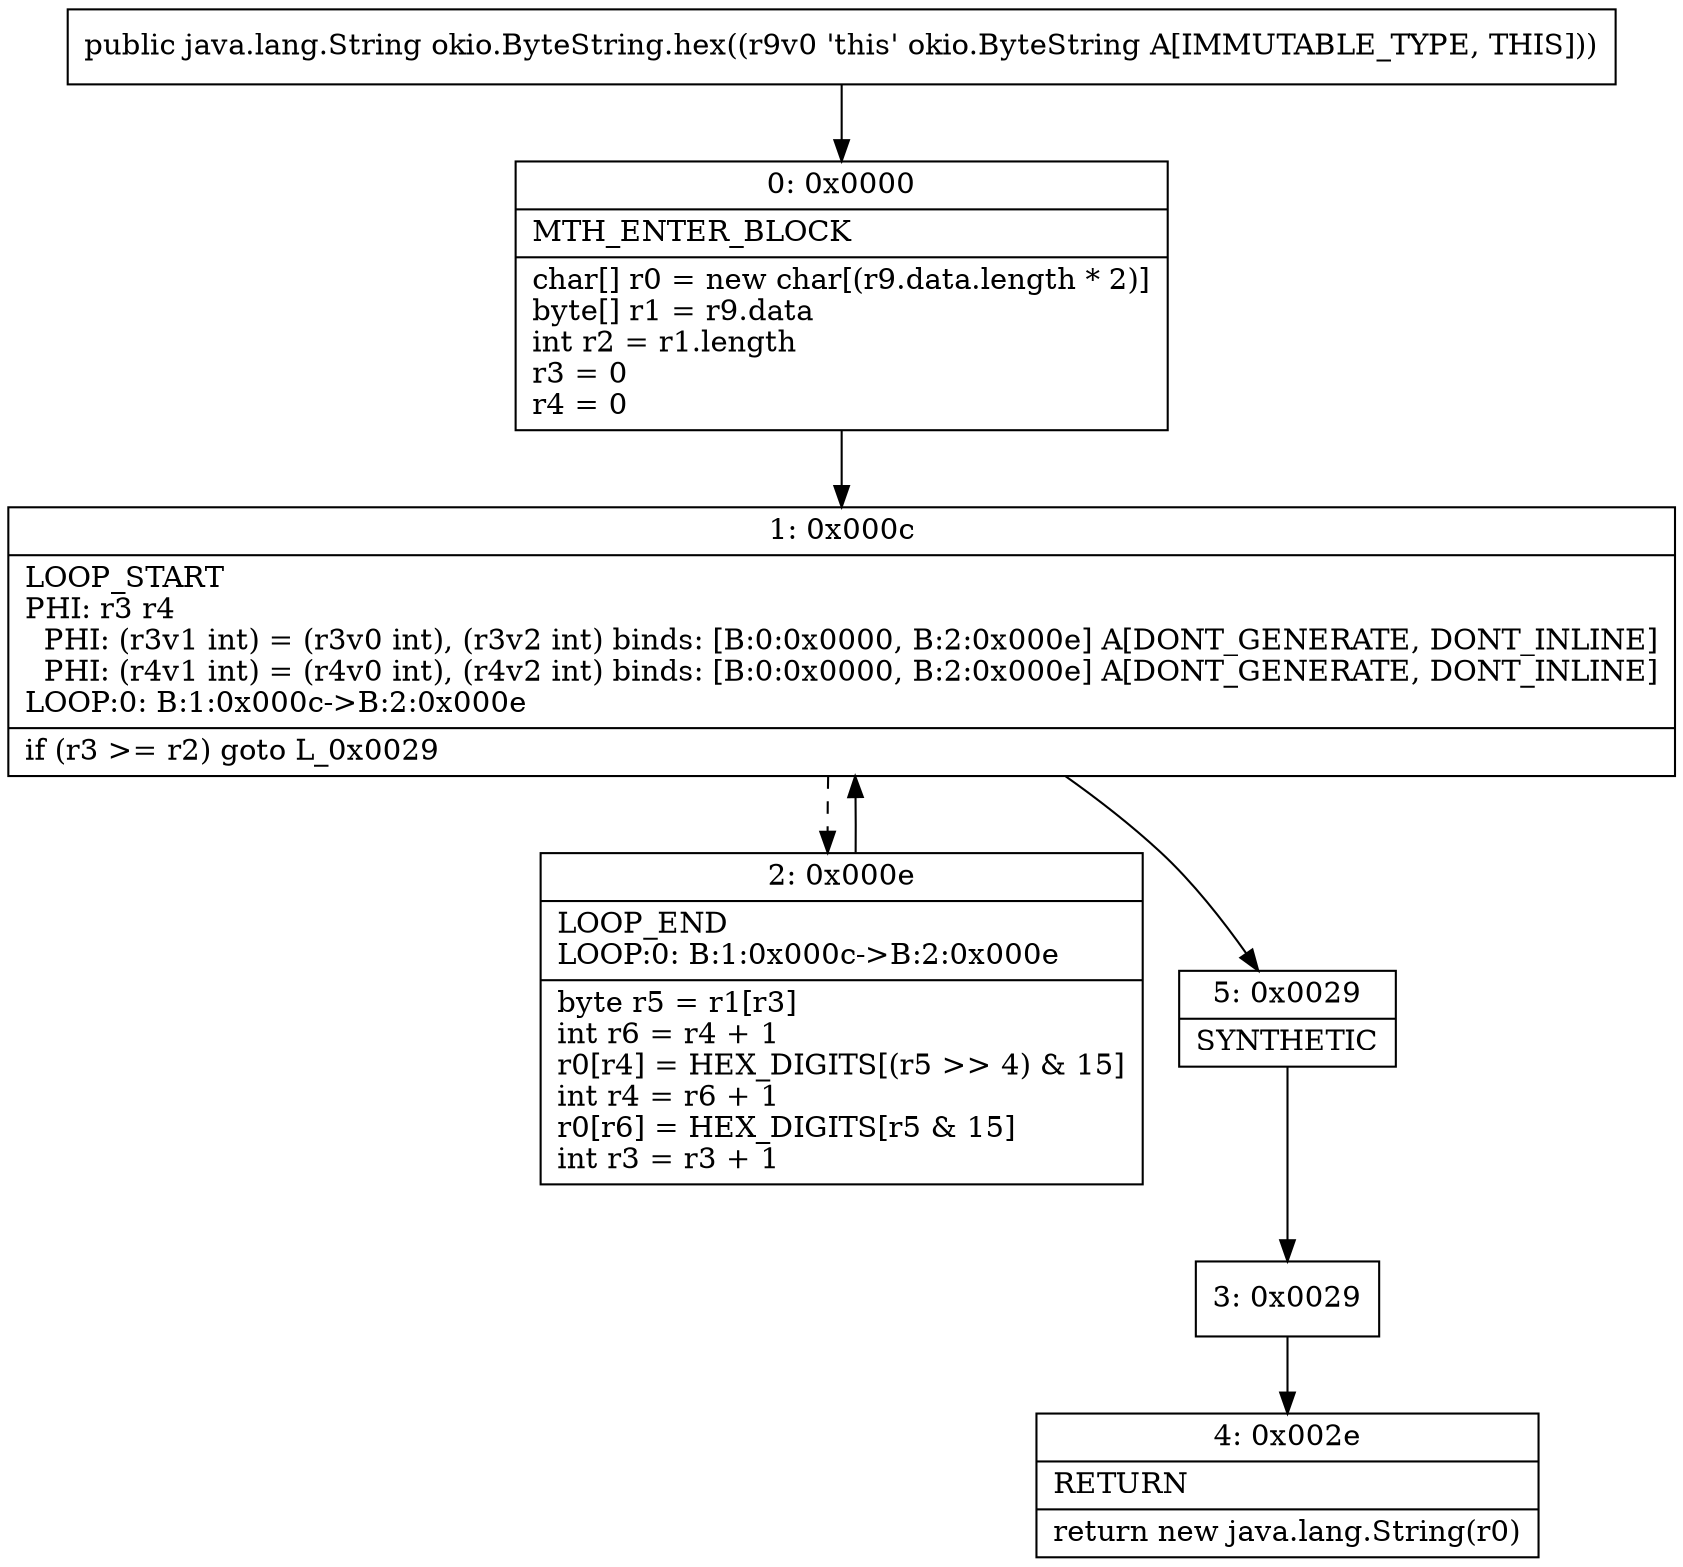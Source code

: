 digraph "CFG forokio.ByteString.hex()Ljava\/lang\/String;" {
Node_0 [shape=record,label="{0\:\ 0x0000|MTH_ENTER_BLOCK\l|char[] r0 = new char[(r9.data.length * 2)]\lbyte[] r1 = r9.data\lint r2 = r1.length\lr3 = 0\lr4 = 0\l}"];
Node_1 [shape=record,label="{1\:\ 0x000c|LOOP_START\lPHI: r3 r4 \l  PHI: (r3v1 int) = (r3v0 int), (r3v2 int) binds: [B:0:0x0000, B:2:0x000e] A[DONT_GENERATE, DONT_INLINE]\l  PHI: (r4v1 int) = (r4v0 int), (r4v2 int) binds: [B:0:0x0000, B:2:0x000e] A[DONT_GENERATE, DONT_INLINE]\lLOOP:0: B:1:0x000c\-\>B:2:0x000e\l|if (r3 \>= r2) goto L_0x0029\l}"];
Node_2 [shape=record,label="{2\:\ 0x000e|LOOP_END\lLOOP:0: B:1:0x000c\-\>B:2:0x000e\l|byte r5 = r1[r3]\lint r6 = r4 + 1\lr0[r4] = HEX_DIGITS[(r5 \>\> 4) & 15]\lint r4 = r6 + 1\lr0[r6] = HEX_DIGITS[r5 & 15]\lint r3 = r3 + 1\l}"];
Node_3 [shape=record,label="{3\:\ 0x0029}"];
Node_4 [shape=record,label="{4\:\ 0x002e|RETURN\l|return new java.lang.String(r0)\l}"];
Node_5 [shape=record,label="{5\:\ 0x0029|SYNTHETIC\l}"];
MethodNode[shape=record,label="{public java.lang.String okio.ByteString.hex((r9v0 'this' okio.ByteString A[IMMUTABLE_TYPE, THIS])) }"];
MethodNode -> Node_0;
Node_0 -> Node_1;
Node_1 -> Node_2[style=dashed];
Node_1 -> Node_5;
Node_2 -> Node_1;
Node_3 -> Node_4;
Node_5 -> Node_3;
}


